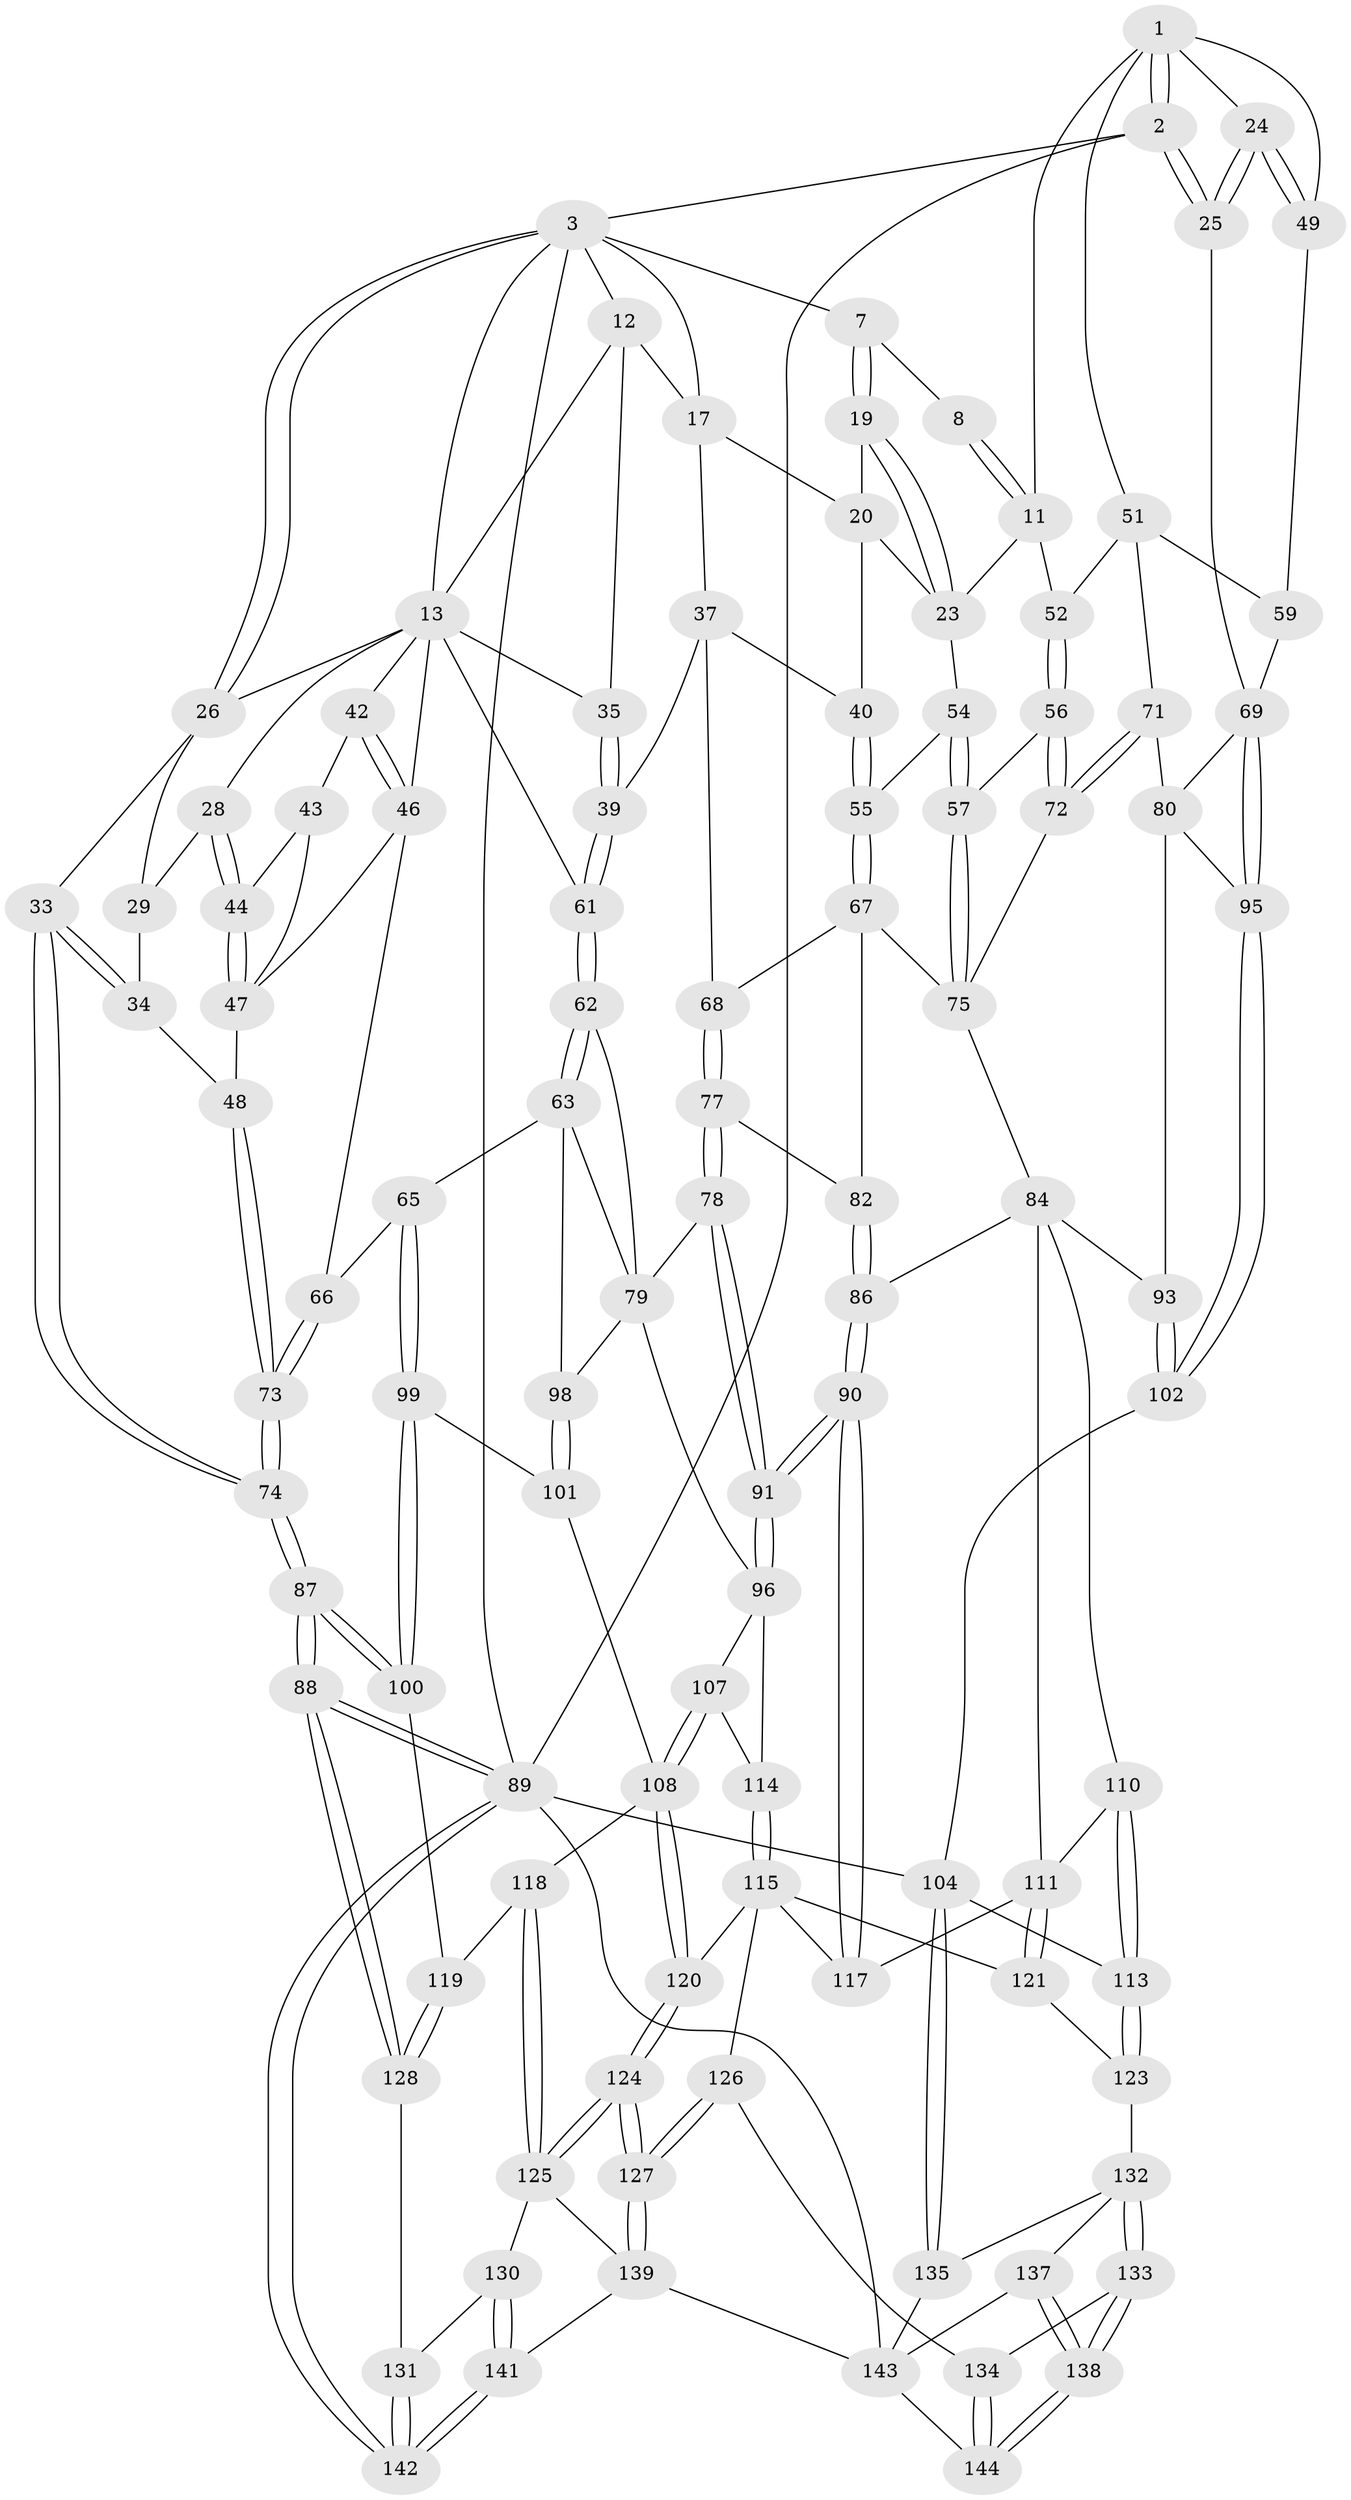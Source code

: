 // original degree distribution, {3: 0.0136986301369863, 6: 0.2534246575342466, 4: 0.2671232876712329, 5: 0.4657534246575342}
// Generated by graph-tools (version 1.1) at 2025/21/03/04/25 18:21:43]
// undirected, 102 vertices, 244 edges
graph export_dot {
graph [start="1"]
  node [color=gray90,style=filled];
  1 [pos="+0.8258043403243764+0",super="+9"];
  2 [pos="+1+0"];
  3 [pos="+0+0",super="+4"];
  7 [pos="+0.5730384938004134+0"];
  8 [pos="+0.6802698882503979+0"];
  11 [pos="+0.7538863619316925+0.15209724431110386",super="+22"];
  12 [pos="+0.34611345570199+0.1127461939588924",super="+18"];
  13 [pos="+0.3255891848277399+0.13080302863549673",super="+36+14"];
  17 [pos="+0.4503814168261675+0.15562283927100984",super="+21"];
  19 [pos="+0.5650210311373189+0.05080412433871063"];
  20 [pos="+0.5027927295867506+0.13726259985784853",super="+32"];
  23 [pos="+0.6613506846204217+0.18215984121972054",super="+31"];
  24 [pos="+1+0.1792542475103507"];
  25 [pos="+1+0.19639034555225235"];
  26 [pos="+0+0",super="+27"];
  28 [pos="+0.14412167344666138+0.18731891103888434"];
  29 [pos="+0.13285886974630098+0.18498964295975404",super="+30"];
  33 [pos="+0+0.20716213962102686"];
  34 [pos="+0.008282215485636044+0.2203033221228359",super="+41"];
  35 [pos="+0.39987406162084366+0.2568402159902112"];
  37 [pos="+0.5073369885765421+0.26182633894815976",super="+38"];
  39 [pos="+0.4102391240160899+0.30170058340564854"];
  40 [pos="+0.5265297352494377+0.2608807636810012"];
  42 [pos="+0.24447727824362075+0.22120422043271193"];
  43 [pos="+0.19370933951508942+0.22956705507956676"];
  44 [pos="+0.15639972250684472+0.20357684325928893"];
  46 [pos="+0.2619380119029409+0.25574961032828836",super="+58"];
  47 [pos="+0.12519194104011883+0.3008030501112962",super="+53"];
  48 [pos="+0.08110929901901985+0.27606031063277664"];
  49 [pos="+0.9346173510044072+0.20390656116938438"];
  51 [pos="+0.844655891345976+0.28126065139522155",super="+60"];
  52 [pos="+0.7604342489964248+0.26949360519536636"];
  54 [pos="+0.6212683134376322+0.3070618611982431"];
  55 [pos="+0.6002499671791939+0.31243682140139156"];
  56 [pos="+0.7594757294899032+0.2719739600281283"];
  57 [pos="+0.6842234967692055+0.34895375772458503"];
  59 [pos="+0.912605527093288+0.29940517478623574"];
  61 [pos="+0.3712417174993508+0.35918420480161933"];
  62 [pos="+0.37111195788994356+0.35982126592201386"];
  63 [pos="+0.26791937770653385+0.431241378504889",super="+64"];
  65 [pos="+0.21790616657643075+0.43817326217928854"];
  66 [pos="+0.18696662805041667+0.4123560496681073"];
  67 [pos="+0.5423824461953982+0.38901383729121225",super="+76"];
  68 [pos="+0.5420245915167441+0.38925392489870664"];
  69 [pos="+1+0.324040105204836",super="+70"];
  71 [pos="+0.8664604035933166+0.41016968582493696"];
  72 [pos="+0.8262430065904638+0.4206104926632144"];
  73 [pos="+0+0.4572171117987023"];
  74 [pos="+0+0.5021379208923592"];
  75 [pos="+0.7026504580663844+0.4132886885517913",super="+81"];
  77 [pos="+0.5239237719838091+0.4193432467476394"];
  78 [pos="+0.5003034754133548+0.4417778100391204"];
  79 [pos="+0.4451228347923029+0.4234090026919889",super="+83"];
  80 [pos="+0.8684968628463708+0.4108053712219455",super="+92"];
  82 [pos="+0.6332613348548798+0.4657013467134161"];
  84 [pos="+0.7626861152105658+0.5265338181157051",super="+94+85"];
  86 [pos="+0.6200250988857142+0.5024721130166129"];
  87 [pos="+0+0.5813431725347893"];
  88 [pos="+0+0.6990351888396555"];
  89 [pos="+0+1",super="+103"];
  90 [pos="+0.5489809512416458+0.5749627401560615"];
  91 [pos="+0.5191855989249571+0.5439639319340835"];
  93 [pos="+0.9126310984796872+0.5278929716463475"];
  95 [pos="+1+0.4932278008853295"];
  96 [pos="+0.40980528205334776+0.5563302615931415",super="+106"];
  98 [pos="+0.3387720138961214+0.5889252262046654"];
  99 [pos="+0.19634495356741666+0.5592827992254175"];
  100 [pos="+0.11925225406905836+0.6329222326733269"];
  101 [pos="+0.31092839108316617+0.6302004780104351"];
  102 [pos="+1+0.6431560289010664"];
  104 [pos="+1+0.8803867851318476",super="+105"];
  107 [pos="+0.39364750228885764+0.6374146118090437"];
  108 [pos="+0.3285042784731528+0.6882686469147147",super="+109"];
  110 [pos="+0.9116062268086903+0.6665074774689993"];
  111 [pos="+0.8171415055809996+0.6796893065266038",super="+112"];
  113 [pos="+1+0.8064262997165205"];
  114 [pos="+0.48559208151127636+0.6669895705526718"];
  115 [pos="+0.5038023280706497+0.6794617233776848",super="+116"];
  117 [pos="+0.5830742041691075+0.6733710990344989"];
  118 [pos="+0.3055501658407335+0.7036132684870792"];
  119 [pos="+0.1590766173624903+0.711808153611483"];
  120 [pos="+0.3814952258722378+0.7164243607408562"];
  121 [pos="+0.7687953988545281+0.7352167176831911"];
  123 [pos="+0.7826440824584294+0.775508976048104"];
  124 [pos="+0.4235630182929032+0.8748773338214885"];
  125 [pos="+0.2878205806291356+0.7918119183417947",super="+129"];
  126 [pos="+0.5763921662513788+0.7987757951841817"];
  127 [pos="+0.4323375277950835+0.88883290398899"];
  128 [pos="+0.14694181600343836+0.7941809034293369"];
  130 [pos="+0.21259875507185508+0.823238332094457"];
  131 [pos="+0.14995064584440204+0.806750186445141"];
  132 [pos="+0.7825091387582124+0.7895027165078752",super="+136"];
  133 [pos="+0.7386297570144473+0.8449648655922485"];
  134 [pos="+0.6070162641956752+0.8351963683528573"];
  135 [pos="+1+0.880850925166279"];
  137 [pos="+0.8066242220417394+0.8874595311935964"];
  138 [pos="+0.7552475479277748+0.9133470656481861"];
  139 [pos="+0.3794911685101806+1",super="+140"];
  141 [pos="+0.27698701057682956+1"];
  142 [pos="+0+1"];
  143 [pos="+0.8539174613485643+0.9155052003668435",super="+145"];
  144 [pos="+0.6935801383344633+1"];
  1 -- 2;
  1 -- 2;
  1 -- 49;
  1 -- 51;
  1 -- 24;
  1 -- 11;
  2 -- 3;
  2 -- 25;
  2 -- 25;
  2 -- 89;
  3 -- 26;
  3 -- 26;
  3 -- 89;
  3 -- 17;
  3 -- 7;
  3 -- 12;
  3 -- 13;
  7 -- 8;
  7 -- 19;
  7 -- 19;
  8 -- 11;
  8 -- 11;
  11 -- 52;
  11 -- 23;
  12 -- 13;
  12 -- 17;
  12 -- 35;
  13 -- 61;
  13 -- 35;
  13 -- 46;
  13 -- 42;
  13 -- 28;
  13 -- 26;
  17 -- 20;
  17 -- 37;
  19 -- 20;
  19 -- 23;
  19 -- 23;
  20 -- 40;
  20 -- 23;
  23 -- 54;
  24 -- 25;
  24 -- 25;
  24 -- 49;
  24 -- 49;
  25 -- 69;
  26 -- 33;
  26 -- 29;
  28 -- 29;
  28 -- 44;
  28 -- 44;
  29 -- 34 [weight=2];
  33 -- 34;
  33 -- 34;
  33 -- 74;
  33 -- 74;
  34 -- 48;
  35 -- 39;
  35 -- 39;
  37 -- 40;
  37 -- 68;
  37 -- 39;
  39 -- 61;
  39 -- 61;
  40 -- 55;
  40 -- 55;
  42 -- 43;
  42 -- 46;
  42 -- 46;
  43 -- 44;
  43 -- 47;
  44 -- 47;
  44 -- 47;
  46 -- 66;
  46 -- 47;
  47 -- 48;
  48 -- 73;
  48 -- 73;
  49 -- 59;
  51 -- 52;
  51 -- 59;
  51 -- 71;
  52 -- 56;
  52 -- 56;
  54 -- 55;
  54 -- 57;
  54 -- 57;
  55 -- 67;
  55 -- 67;
  56 -- 57;
  56 -- 72;
  56 -- 72;
  57 -- 75;
  57 -- 75;
  59 -- 69;
  61 -- 62;
  61 -- 62;
  62 -- 63;
  62 -- 63;
  62 -- 79;
  63 -- 65;
  63 -- 98;
  63 -- 79;
  65 -- 66;
  65 -- 99;
  65 -- 99;
  66 -- 73;
  66 -- 73;
  67 -- 68;
  67 -- 75;
  67 -- 82;
  68 -- 77;
  68 -- 77;
  69 -- 95;
  69 -- 95;
  69 -- 80;
  71 -- 72;
  71 -- 72;
  71 -- 80;
  72 -- 75;
  73 -- 74;
  73 -- 74;
  74 -- 87;
  74 -- 87;
  75 -- 84;
  77 -- 78;
  77 -- 78;
  77 -- 82;
  78 -- 79;
  78 -- 91;
  78 -- 91;
  79 -- 96;
  79 -- 98;
  80 -- 93;
  80 -- 95;
  82 -- 86;
  82 -- 86;
  84 -- 93;
  84 -- 110;
  84 -- 86;
  84 -- 111;
  86 -- 90;
  86 -- 90;
  87 -- 88;
  87 -- 88;
  87 -- 100;
  87 -- 100;
  88 -- 89;
  88 -- 89;
  88 -- 128;
  88 -- 128;
  89 -- 142;
  89 -- 142;
  89 -- 104;
  89 -- 143;
  90 -- 91;
  90 -- 91;
  90 -- 117;
  90 -- 117;
  91 -- 96;
  91 -- 96;
  93 -- 102;
  93 -- 102;
  95 -- 102;
  95 -- 102;
  96 -- 114;
  96 -- 107;
  98 -- 101;
  98 -- 101;
  99 -- 100;
  99 -- 100;
  99 -- 101;
  100 -- 119;
  101 -- 108;
  102 -- 104;
  104 -- 135;
  104 -- 135;
  104 -- 113;
  107 -- 108;
  107 -- 108;
  107 -- 114;
  108 -- 120;
  108 -- 120;
  108 -- 118;
  110 -- 111;
  110 -- 113;
  110 -- 113;
  111 -- 121;
  111 -- 121;
  111 -- 117;
  113 -- 123;
  113 -- 123;
  114 -- 115;
  114 -- 115;
  115 -- 120;
  115 -- 121;
  115 -- 117;
  115 -- 126;
  118 -- 119;
  118 -- 125;
  118 -- 125;
  119 -- 128;
  119 -- 128;
  120 -- 124;
  120 -- 124;
  121 -- 123;
  123 -- 132;
  124 -- 125;
  124 -- 125;
  124 -- 127;
  124 -- 127;
  125 -- 130;
  125 -- 139;
  126 -- 127;
  126 -- 127;
  126 -- 134;
  127 -- 139;
  127 -- 139;
  128 -- 131;
  130 -- 131;
  130 -- 141;
  130 -- 141;
  131 -- 142;
  131 -- 142;
  132 -- 133;
  132 -- 133;
  132 -- 137;
  132 -- 135;
  133 -- 134;
  133 -- 138;
  133 -- 138;
  134 -- 144;
  134 -- 144;
  135 -- 143;
  137 -- 138;
  137 -- 138;
  137 -- 143;
  138 -- 144;
  138 -- 144;
  139 -- 141;
  139 -- 143;
  141 -- 142;
  141 -- 142;
  143 -- 144;
}
